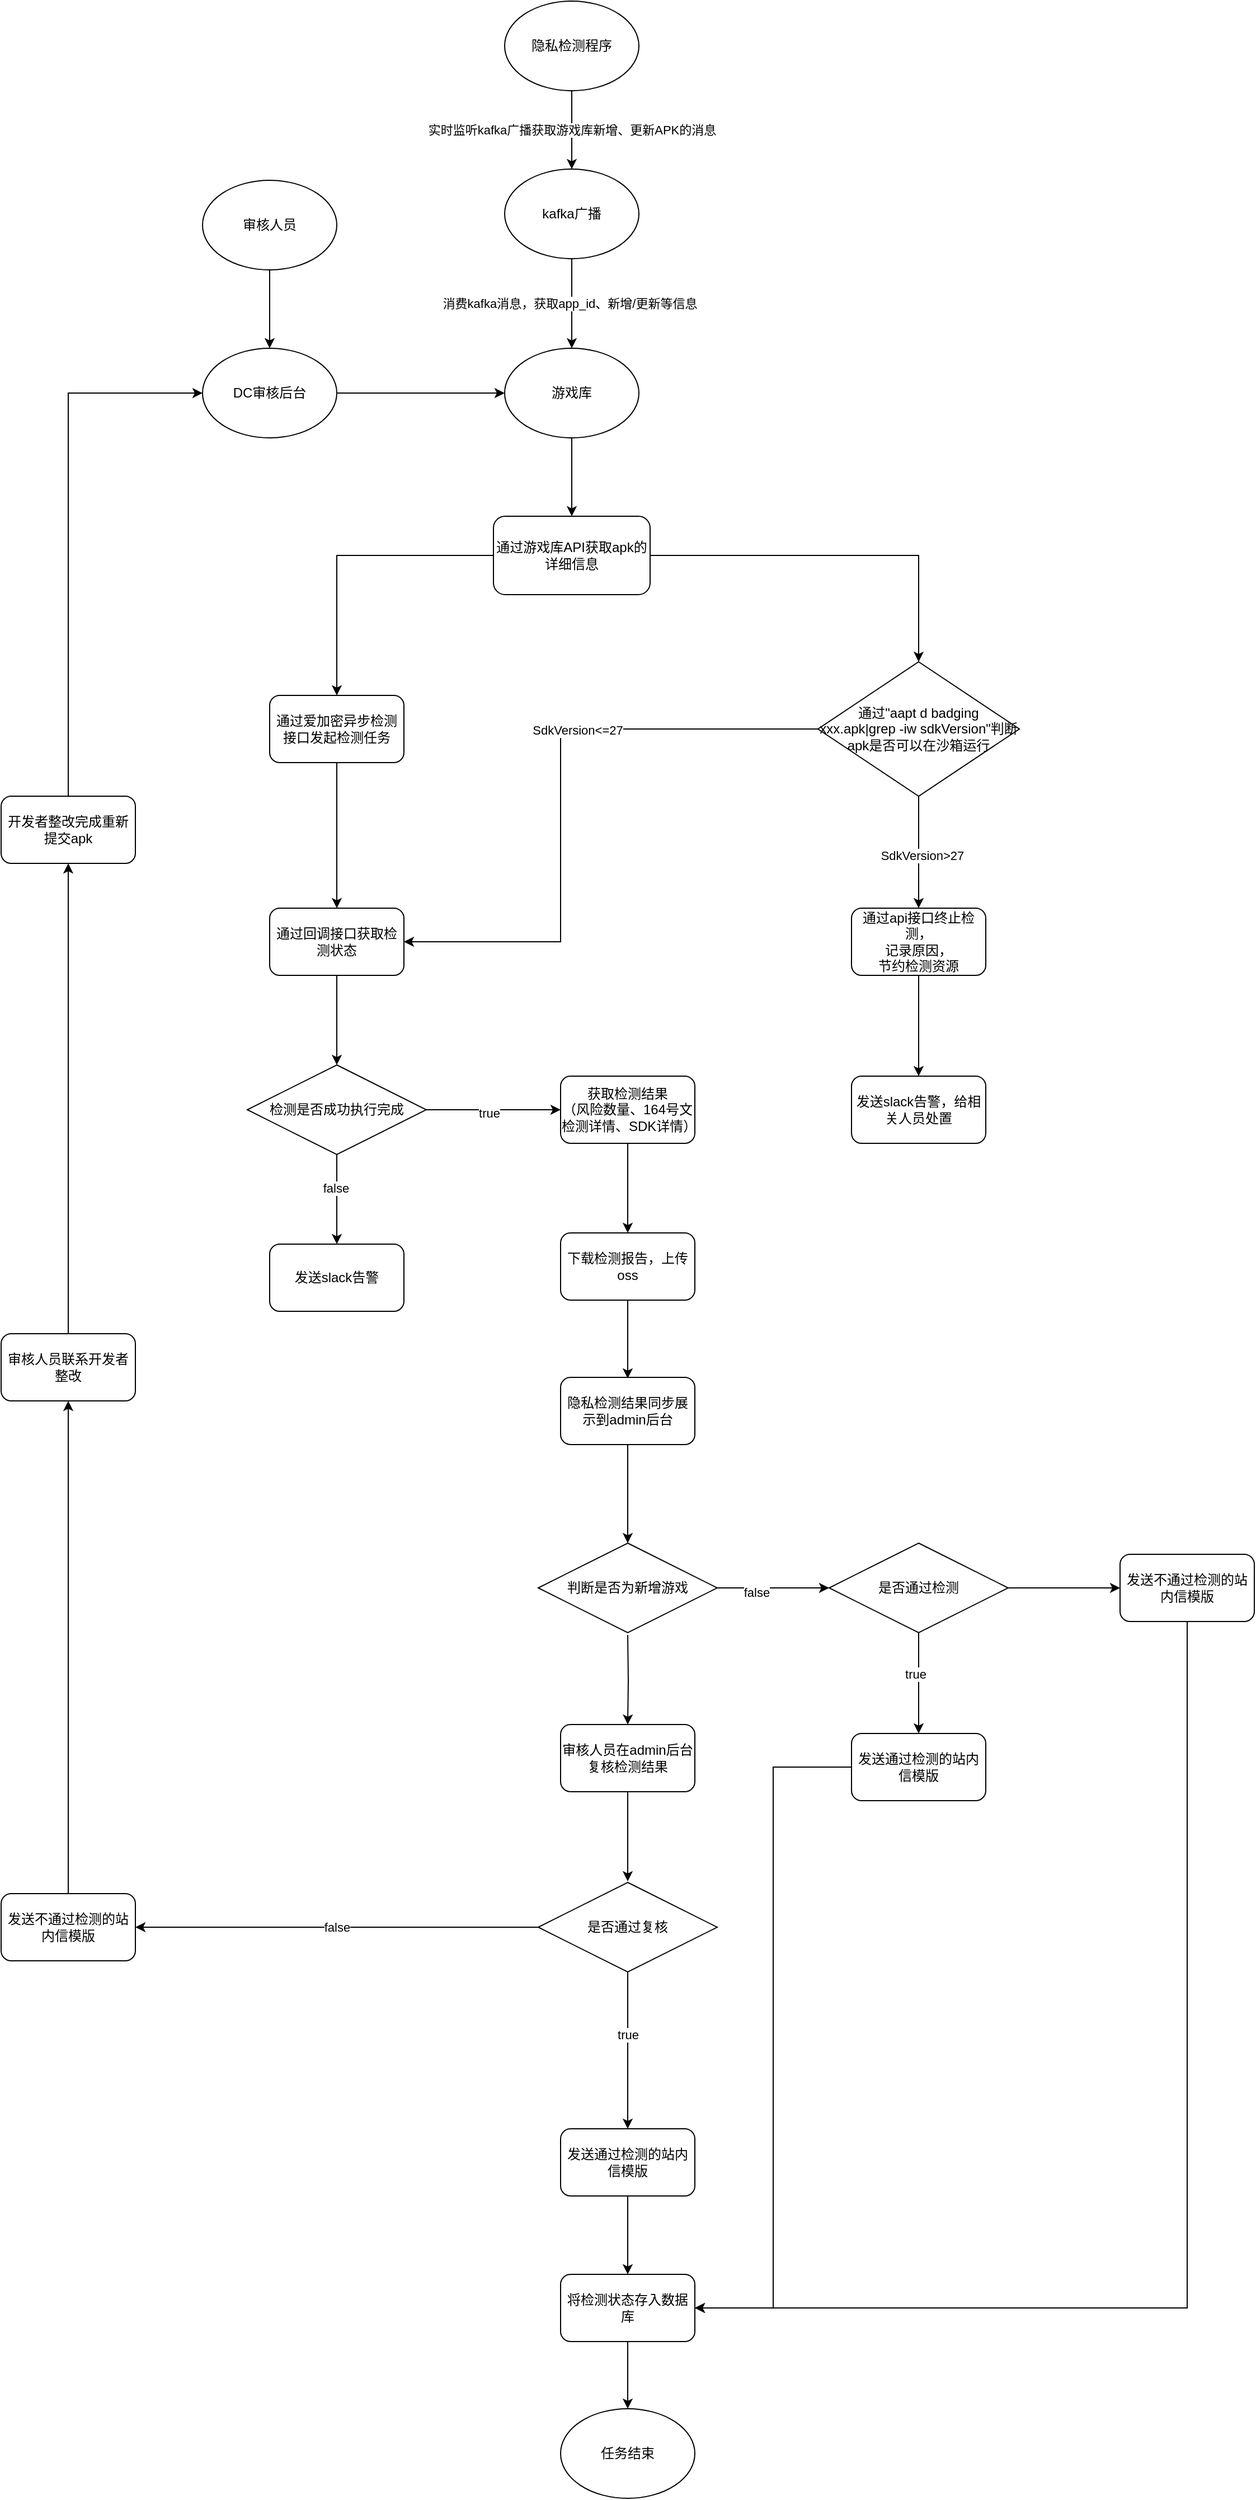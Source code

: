 <mxfile version="21.1.7" type="github">
  <diagram name="第 1 页" id="KsyFwEBQLVSapeG188eh">
    <mxGraphModel dx="2901" dy="2171" grid="1" gridSize="10" guides="1" tooltips="1" connect="1" arrows="1" fold="1" page="1" pageScale="1" pageWidth="827" pageHeight="1169" math="0" shadow="0">
      <root>
        <mxCell id="0" />
        <mxCell id="1" parent="0" />
        <mxCell id="-TGoujJZLbOlysH3lHsd-1" value="实时监听kafka广播获取游戏库新增、更新APK的消息" style="edgeStyle=orthogonalEdgeStyle;rounded=0;orthogonalLoop=1;jettySize=auto;html=1;entryX=0.5;entryY=0;entryDx=0;entryDy=0;" edge="1" parent="1" source="-TGoujJZLbOlysH3lHsd-2" target="-TGoujJZLbOlysH3lHsd-5">
          <mxGeometry relative="1" as="geometry" />
        </mxCell>
        <mxCell id="-TGoujJZLbOlysH3lHsd-2" value="隐私检测程序" style="ellipse;whiteSpace=wrap;html=1;" vertex="1" parent="1">
          <mxGeometry x="320" y="-140" width="120" height="80" as="geometry" />
        </mxCell>
        <mxCell id="-TGoujJZLbOlysH3lHsd-3" value="" style="edgeStyle=orthogonalEdgeStyle;rounded=0;orthogonalLoop=1;jettySize=auto;html=1;" edge="1" parent="1" source="-TGoujJZLbOlysH3lHsd-5" target="-TGoujJZLbOlysH3lHsd-49">
          <mxGeometry relative="1" as="geometry" />
        </mxCell>
        <mxCell id="-TGoujJZLbOlysH3lHsd-4" value="消费kafka消息，获取app_id、新增/更新等信息" style="edgeLabel;html=1;align=center;verticalAlign=middle;resizable=0;points=[];" vertex="1" connectable="0" parent="-TGoujJZLbOlysH3lHsd-3">
          <mxGeometry y="-2" relative="1" as="geometry">
            <mxPoint as="offset" />
          </mxGeometry>
        </mxCell>
        <mxCell id="-TGoujJZLbOlysH3lHsd-5" value="kafka广播" style="ellipse;whiteSpace=wrap;html=1;" vertex="1" parent="1">
          <mxGeometry x="320" y="10" width="120" height="80" as="geometry" />
        </mxCell>
        <mxCell id="-TGoujJZLbOlysH3lHsd-6" value="" style="edgeStyle=orthogonalEdgeStyle;rounded=0;orthogonalLoop=1;jettySize=auto;html=1;" edge="1" parent="1" source="-TGoujJZLbOlysH3lHsd-10" target="-TGoujJZLbOlysH3lHsd-15">
          <mxGeometry relative="1" as="geometry" />
        </mxCell>
        <mxCell id="-TGoujJZLbOlysH3lHsd-7" value="SdkVersion&amp;gt;27" style="edgeLabel;html=1;align=center;verticalAlign=middle;resizable=0;points=[];" vertex="1" connectable="0" parent="-TGoujJZLbOlysH3lHsd-6">
          <mxGeometry x="0.051" y="2" relative="1" as="geometry">
            <mxPoint x="1" as="offset" />
          </mxGeometry>
        </mxCell>
        <mxCell id="-TGoujJZLbOlysH3lHsd-8" style="edgeStyle=orthogonalEdgeStyle;rounded=0;orthogonalLoop=1;jettySize=auto;html=1;" edge="1" parent="1" source="-TGoujJZLbOlysH3lHsd-10" target="-TGoujJZLbOlysH3lHsd-19">
          <mxGeometry relative="1" as="geometry">
            <Array as="points">
              <mxPoint x="370" y="510" />
              <mxPoint x="370" y="700" />
            </Array>
          </mxGeometry>
        </mxCell>
        <mxCell id="-TGoujJZLbOlysH3lHsd-9" value="SdkVersion&amp;lt;=27" style="edgeLabel;html=1;align=center;verticalAlign=middle;resizable=0;points=[];" vertex="1" connectable="0" parent="-TGoujJZLbOlysH3lHsd-8">
          <mxGeometry x="-0.231" y="1" relative="1" as="geometry">
            <mxPoint as="offset" />
          </mxGeometry>
        </mxCell>
        <mxCell id="-TGoujJZLbOlysH3lHsd-10" value="通过&quot;aapt d badging xxx.apk|grep -iw sdkVersion&quot;判断apk是否可以在沙箱运行" style="rhombus;whiteSpace=wrap;html=1;" vertex="1" parent="1">
          <mxGeometry x="600" y="450" width="180" height="120" as="geometry" />
        </mxCell>
        <mxCell id="-TGoujJZLbOlysH3lHsd-11" value="" style="edgeStyle=orthogonalEdgeStyle;rounded=0;orthogonalLoop=1;jettySize=auto;html=1;" edge="1" parent="1" source="-TGoujJZLbOlysH3lHsd-13" target="-TGoujJZLbOlysH3lHsd-10">
          <mxGeometry relative="1" as="geometry" />
        </mxCell>
        <mxCell id="-TGoujJZLbOlysH3lHsd-12" value="" style="edgeStyle=orthogonalEdgeStyle;rounded=0;orthogonalLoop=1;jettySize=auto;html=1;" edge="1" parent="1" source="-TGoujJZLbOlysH3lHsd-13" target="-TGoujJZLbOlysH3lHsd-17">
          <mxGeometry relative="1" as="geometry" />
        </mxCell>
        <mxCell id="-TGoujJZLbOlysH3lHsd-13" value="通过游戏库API获取apk的详细信息" style="rounded=1;whiteSpace=wrap;html=1;" vertex="1" parent="1">
          <mxGeometry x="310" y="320" width="140" height="70" as="geometry" />
        </mxCell>
        <mxCell id="-TGoujJZLbOlysH3lHsd-14" style="edgeStyle=orthogonalEdgeStyle;rounded=0;orthogonalLoop=1;jettySize=auto;html=1;entryX=0.5;entryY=0;entryDx=0;entryDy=0;" edge="1" parent="1" source="-TGoujJZLbOlysH3lHsd-15" target="-TGoujJZLbOlysH3lHsd-30">
          <mxGeometry relative="1" as="geometry" />
        </mxCell>
        <mxCell id="-TGoujJZLbOlysH3lHsd-15" value="通过api接口终止检测，&lt;br&gt;记录原因，&lt;br&gt;节约检测资源" style="rounded=1;whiteSpace=wrap;html=1;" vertex="1" parent="1">
          <mxGeometry x="630" y="670" width="120" height="60" as="geometry" />
        </mxCell>
        <mxCell id="-TGoujJZLbOlysH3lHsd-16" value="" style="edgeStyle=orthogonalEdgeStyle;rounded=0;orthogonalLoop=1;jettySize=auto;html=1;" edge="1" parent="1" source="-TGoujJZLbOlysH3lHsd-17" target="-TGoujJZLbOlysH3lHsd-19">
          <mxGeometry relative="1" as="geometry" />
        </mxCell>
        <mxCell id="-TGoujJZLbOlysH3lHsd-17" value="通过爱加密异步检测接口发起检测任务" style="rounded=1;whiteSpace=wrap;html=1;" vertex="1" parent="1">
          <mxGeometry x="110" y="480" width="120" height="60" as="geometry" />
        </mxCell>
        <mxCell id="-TGoujJZLbOlysH3lHsd-18" value="" style="edgeStyle=orthogonalEdgeStyle;rounded=0;orthogonalLoop=1;jettySize=auto;html=1;" edge="1" parent="1" source="-TGoujJZLbOlysH3lHsd-19">
          <mxGeometry relative="1" as="geometry">
            <mxPoint x="170" y="810" as="targetPoint" />
          </mxGeometry>
        </mxCell>
        <mxCell id="-TGoujJZLbOlysH3lHsd-19" value="通过回调接口获取检测状态" style="rounded=1;whiteSpace=wrap;html=1;" vertex="1" parent="1">
          <mxGeometry x="110" y="670" width="120" height="60" as="geometry" />
        </mxCell>
        <mxCell id="-TGoujJZLbOlysH3lHsd-20" value="" style="edgeStyle=orthogonalEdgeStyle;rounded=0;orthogonalLoop=1;jettySize=auto;html=1;" edge="1" parent="1" source="-TGoujJZLbOlysH3lHsd-24">
          <mxGeometry relative="1" as="geometry">
            <mxPoint x="370" y="850" as="targetPoint" />
          </mxGeometry>
        </mxCell>
        <mxCell id="-TGoujJZLbOlysH3lHsd-21" value="true" style="edgeLabel;html=1;align=center;verticalAlign=middle;resizable=0;points=[];" vertex="1" connectable="0" parent="-TGoujJZLbOlysH3lHsd-20">
          <mxGeometry x="-0.073" y="-3" relative="1" as="geometry">
            <mxPoint as="offset" />
          </mxGeometry>
        </mxCell>
        <mxCell id="-TGoujJZLbOlysH3lHsd-22" value="" style="edgeStyle=orthogonalEdgeStyle;rounded=0;orthogonalLoop=1;jettySize=auto;html=1;" edge="1" parent="1" source="-TGoujJZLbOlysH3lHsd-24" target="-TGoujJZLbOlysH3lHsd-29">
          <mxGeometry relative="1" as="geometry" />
        </mxCell>
        <mxCell id="-TGoujJZLbOlysH3lHsd-23" value="false" style="edgeLabel;html=1;align=center;verticalAlign=middle;resizable=0;points=[];" vertex="1" connectable="0" parent="-TGoujJZLbOlysH3lHsd-22">
          <mxGeometry x="-0.25" y="-1" relative="1" as="geometry">
            <mxPoint as="offset" />
          </mxGeometry>
        </mxCell>
        <mxCell id="-TGoujJZLbOlysH3lHsd-24" value="检测是否成功执行完成" style="rhombus;whiteSpace=wrap;html=1;" vertex="1" parent="1">
          <mxGeometry x="90" y="810" width="160" height="80" as="geometry" />
        </mxCell>
        <mxCell id="-TGoujJZLbOlysH3lHsd-25" value="" style="edgeStyle=orthogonalEdgeStyle;rounded=0;orthogonalLoop=1;jettySize=auto;html=1;" edge="1" parent="1" source="-TGoujJZLbOlysH3lHsd-26" target="-TGoujJZLbOlysH3lHsd-28">
          <mxGeometry relative="1" as="geometry" />
        </mxCell>
        <mxCell id="-TGoujJZLbOlysH3lHsd-26" value="获取检测结果&lt;br&gt;（风险数量、164号文检测详情、SDK详情）" style="rounded=1;whiteSpace=wrap;html=1;" vertex="1" parent="1">
          <mxGeometry x="370" y="820" width="120" height="60" as="geometry" />
        </mxCell>
        <mxCell id="-TGoujJZLbOlysH3lHsd-27" value="" style="edgeStyle=orthogonalEdgeStyle;rounded=0;orthogonalLoop=1;jettySize=auto;html=1;" edge="1" parent="1" source="-TGoujJZLbOlysH3lHsd-28">
          <mxGeometry relative="1" as="geometry">
            <mxPoint x="430" y="1090" as="targetPoint" />
          </mxGeometry>
        </mxCell>
        <mxCell id="-TGoujJZLbOlysH3lHsd-28" value="下载检测报告，上传oss" style="rounded=1;whiteSpace=wrap;html=1;" vertex="1" parent="1">
          <mxGeometry x="370" y="960" width="120" height="60" as="geometry" />
        </mxCell>
        <mxCell id="-TGoujJZLbOlysH3lHsd-29" value="发送slack告警" style="rounded=1;whiteSpace=wrap;html=1;" vertex="1" parent="1">
          <mxGeometry x="110" y="970" width="120" height="60" as="geometry" />
        </mxCell>
        <mxCell id="-TGoujJZLbOlysH3lHsd-30" value="发送slack告警，给相关人员处置" style="rounded=1;whiteSpace=wrap;html=1;" vertex="1" parent="1">
          <mxGeometry x="630" y="820" width="120" height="60" as="geometry" />
        </mxCell>
        <mxCell id="-TGoujJZLbOlysH3lHsd-33" value="" style="edgeStyle=orthogonalEdgeStyle;rounded=0;orthogonalLoop=1;jettySize=auto;html=1;" edge="1" parent="1">
          <mxGeometry relative="1" as="geometry">
            <mxPoint x="610" y="1277" as="targetPoint" />
            <mxPoint x="510" y="1277" as="sourcePoint" />
          </mxGeometry>
        </mxCell>
        <mxCell id="-TGoujJZLbOlysH3lHsd-34" value="false" style="edgeLabel;html=1;align=center;verticalAlign=middle;resizable=0;points=[];" vertex="1" connectable="0" parent="-TGoujJZLbOlysH3lHsd-33">
          <mxGeometry x="-0.3" y="-4" relative="1" as="geometry">
            <mxPoint as="offset" />
          </mxGeometry>
        </mxCell>
        <mxCell id="-TGoujJZLbOlysH3lHsd-36" value="" style="edgeStyle=orthogonalEdgeStyle;rounded=0;orthogonalLoop=1;jettySize=auto;html=1;" edge="1" parent="1" source="-TGoujJZLbOlysH3lHsd-39" target="-TGoujJZLbOlysH3lHsd-41">
          <mxGeometry relative="1" as="geometry" />
        </mxCell>
        <mxCell id="-TGoujJZLbOlysH3lHsd-37" value="true" style="edgeLabel;html=1;align=center;verticalAlign=middle;resizable=0;points=[];" vertex="1" connectable="0" parent="-TGoujJZLbOlysH3lHsd-36">
          <mxGeometry x="-0.178" y="-3" relative="1" as="geometry">
            <mxPoint as="offset" />
          </mxGeometry>
        </mxCell>
        <mxCell id="-TGoujJZLbOlysH3lHsd-38" value="" style="edgeStyle=orthogonalEdgeStyle;rounded=0;orthogonalLoop=1;jettySize=auto;html=1;" edge="1" parent="1" source="-TGoujJZLbOlysH3lHsd-39" target="-TGoujJZLbOlysH3lHsd-43">
          <mxGeometry relative="1" as="geometry" />
        </mxCell>
        <mxCell id="-TGoujJZLbOlysH3lHsd-39" value="是否通过检测" style="rhombus;whiteSpace=wrap;html=1;" vertex="1" parent="1">
          <mxGeometry x="610" y="1237" width="160" height="80" as="geometry" />
        </mxCell>
        <mxCell id="-TGoujJZLbOlysH3lHsd-40" style="edgeStyle=orthogonalEdgeStyle;rounded=0;orthogonalLoop=1;jettySize=auto;html=1;entryX=1;entryY=0.5;entryDx=0;entryDy=0;" edge="1" parent="1" source="-TGoujJZLbOlysH3lHsd-41" target="-TGoujJZLbOlysH3lHsd-65">
          <mxGeometry relative="1" as="geometry" />
        </mxCell>
        <mxCell id="-TGoujJZLbOlysH3lHsd-41" value="发送通过检测的站内信模版" style="rounded=1;whiteSpace=wrap;html=1;" vertex="1" parent="1">
          <mxGeometry x="630" y="1407" width="120" height="60" as="geometry" />
        </mxCell>
        <mxCell id="-TGoujJZLbOlysH3lHsd-42" style="edgeStyle=orthogonalEdgeStyle;rounded=0;orthogonalLoop=1;jettySize=auto;html=1;entryX=1;entryY=0.5;entryDx=0;entryDy=0;" edge="1" parent="1" source="-TGoujJZLbOlysH3lHsd-43" target="-TGoujJZLbOlysH3lHsd-65">
          <mxGeometry relative="1" as="geometry">
            <Array as="points">
              <mxPoint x="930" y="1920" />
            </Array>
          </mxGeometry>
        </mxCell>
        <mxCell id="-TGoujJZLbOlysH3lHsd-43" value="发送不通过检测的站内信模版" style="rounded=1;whiteSpace=wrap;html=1;" vertex="1" parent="1">
          <mxGeometry x="870" y="1247" width="120" height="60" as="geometry" />
        </mxCell>
        <mxCell id="-TGoujJZLbOlysH3lHsd-44" value="" style="edgeStyle=orthogonalEdgeStyle;rounded=0;orthogonalLoop=1;jettySize=auto;html=1;" edge="1" parent="1" target="-TGoujJZLbOlysH3lHsd-47">
          <mxGeometry relative="1" as="geometry">
            <mxPoint x="430" y="1319" as="sourcePoint" />
          </mxGeometry>
        </mxCell>
        <mxCell id="-TGoujJZLbOlysH3lHsd-46" value="" style="edgeStyle=orthogonalEdgeStyle;rounded=0;orthogonalLoop=1;jettySize=auto;html=1;" edge="1" parent="1" source="-TGoujJZLbOlysH3lHsd-47">
          <mxGeometry relative="1" as="geometry">
            <mxPoint x="430" y="1539" as="targetPoint" />
          </mxGeometry>
        </mxCell>
        <mxCell id="-TGoujJZLbOlysH3lHsd-47" value="审核人员在admin后台复核检测结果" style="rounded=1;whiteSpace=wrap;html=1;" vertex="1" parent="1">
          <mxGeometry x="370" y="1399" width="120" height="60" as="geometry" />
        </mxCell>
        <mxCell id="-TGoujJZLbOlysH3lHsd-48" value="" style="edgeStyle=orthogonalEdgeStyle;rounded=0;orthogonalLoop=1;jettySize=auto;html=1;" edge="1" parent="1" source="-TGoujJZLbOlysH3lHsd-49" target="-TGoujJZLbOlysH3lHsd-13">
          <mxGeometry relative="1" as="geometry" />
        </mxCell>
        <mxCell id="-TGoujJZLbOlysH3lHsd-49" value="游戏库" style="ellipse;whiteSpace=wrap;html=1;" vertex="1" parent="1">
          <mxGeometry x="320" y="170" width="120" height="80" as="geometry" />
        </mxCell>
        <mxCell id="-TGoujJZLbOlysH3lHsd-50" style="edgeStyle=orthogonalEdgeStyle;rounded=0;orthogonalLoop=1;jettySize=auto;html=1;entryX=0;entryY=0.5;entryDx=0;entryDy=0;" edge="1" parent="1" source="-TGoujJZLbOlysH3lHsd-51" target="-TGoujJZLbOlysH3lHsd-49">
          <mxGeometry relative="1" as="geometry" />
        </mxCell>
        <mxCell id="-TGoujJZLbOlysH3lHsd-51" value="DC审核后台" style="ellipse;whiteSpace=wrap;html=1;" vertex="1" parent="1">
          <mxGeometry x="50" y="170" width="120" height="80" as="geometry" />
        </mxCell>
        <mxCell id="-TGoujJZLbOlysH3lHsd-52" style="edgeStyle=orthogonalEdgeStyle;rounded=0;orthogonalLoop=1;jettySize=auto;html=1;entryX=0.5;entryY=0;entryDx=0;entryDy=0;" edge="1" parent="1" source="-TGoujJZLbOlysH3lHsd-53" target="-TGoujJZLbOlysH3lHsd-51">
          <mxGeometry relative="1" as="geometry" />
        </mxCell>
        <mxCell id="-TGoujJZLbOlysH3lHsd-53" value="审核人员" style="ellipse;whiteSpace=wrap;html=1;" vertex="1" parent="1">
          <mxGeometry x="50" y="20" width="120" height="80" as="geometry" />
        </mxCell>
        <mxCell id="-TGoujJZLbOlysH3lHsd-54" value="false" style="edgeStyle=orthogonalEdgeStyle;rounded=0;orthogonalLoop=1;jettySize=auto;html=1;entryX=1;entryY=0.5;entryDx=0;entryDy=0;" edge="1" parent="1" source="-TGoujJZLbOlysH3lHsd-57" target="-TGoujJZLbOlysH3lHsd-59">
          <mxGeometry relative="1" as="geometry" />
        </mxCell>
        <mxCell id="-TGoujJZLbOlysH3lHsd-55" style="edgeStyle=orthogonalEdgeStyle;rounded=0;orthogonalLoop=1;jettySize=auto;html=1;" edge="1" parent="1" source="-TGoujJZLbOlysH3lHsd-57">
          <mxGeometry relative="1" as="geometry">
            <mxPoint x="430" y="1760" as="targetPoint" />
          </mxGeometry>
        </mxCell>
        <mxCell id="-TGoujJZLbOlysH3lHsd-56" value="true" style="edgeLabel;html=1;align=center;verticalAlign=middle;resizable=0;points=[];" vertex="1" connectable="0" parent="-TGoujJZLbOlysH3lHsd-55">
          <mxGeometry x="-0.211" relative="1" as="geometry">
            <mxPoint as="offset" />
          </mxGeometry>
        </mxCell>
        <mxCell id="-TGoujJZLbOlysH3lHsd-57" value="是否通过复核" style="rhombus;whiteSpace=wrap;html=1;" vertex="1" parent="1">
          <mxGeometry x="350" y="1540" width="160" height="80" as="geometry" />
        </mxCell>
        <mxCell id="-TGoujJZLbOlysH3lHsd-58" value="" style="edgeStyle=orthogonalEdgeStyle;rounded=0;orthogonalLoop=1;jettySize=auto;html=1;" edge="1" parent="1" source="-TGoujJZLbOlysH3lHsd-59" target="-TGoujJZLbOlysH3lHsd-61">
          <mxGeometry relative="1" as="geometry" />
        </mxCell>
        <mxCell id="-TGoujJZLbOlysH3lHsd-59" value="发送不通过检测的站内信模版" style="rounded=1;whiteSpace=wrap;html=1;" vertex="1" parent="1">
          <mxGeometry x="-130" y="1550" width="120" height="60" as="geometry" />
        </mxCell>
        <mxCell id="-TGoujJZLbOlysH3lHsd-60" value="" style="edgeStyle=orthogonalEdgeStyle;rounded=0;orthogonalLoop=1;jettySize=auto;html=1;" edge="1" parent="1" source="-TGoujJZLbOlysH3lHsd-61" target="-TGoujJZLbOlysH3lHsd-63">
          <mxGeometry relative="1" as="geometry" />
        </mxCell>
        <mxCell id="-TGoujJZLbOlysH3lHsd-61" value="审核人员联系开发者整改" style="rounded=1;whiteSpace=wrap;html=1;" vertex="1" parent="1">
          <mxGeometry x="-130" y="1050" width="120" height="60" as="geometry" />
        </mxCell>
        <mxCell id="-TGoujJZLbOlysH3lHsd-62" style="edgeStyle=orthogonalEdgeStyle;rounded=0;orthogonalLoop=1;jettySize=auto;html=1;entryX=0;entryY=0.5;entryDx=0;entryDy=0;" edge="1" parent="1" source="-TGoujJZLbOlysH3lHsd-63" target="-TGoujJZLbOlysH3lHsd-51">
          <mxGeometry relative="1" as="geometry">
            <Array as="points">
              <mxPoint x="-70" y="210" />
            </Array>
          </mxGeometry>
        </mxCell>
        <mxCell id="-TGoujJZLbOlysH3lHsd-63" value="开发者整改完成重新提交apk" style="rounded=1;whiteSpace=wrap;html=1;" vertex="1" parent="1">
          <mxGeometry x="-130" y="570" width="120" height="60" as="geometry" />
        </mxCell>
        <mxCell id="-TGoujJZLbOlysH3lHsd-64" value="" style="edgeStyle=orthogonalEdgeStyle;rounded=0;orthogonalLoop=1;jettySize=auto;html=1;" edge="1" parent="1" source="-TGoujJZLbOlysH3lHsd-65" target="-TGoujJZLbOlysH3lHsd-68">
          <mxGeometry relative="1" as="geometry" />
        </mxCell>
        <mxCell id="-TGoujJZLbOlysH3lHsd-65" value="将检测状态存入数据库" style="rounded=1;whiteSpace=wrap;html=1;" vertex="1" parent="1">
          <mxGeometry x="370" y="1890" width="120" height="60" as="geometry" />
        </mxCell>
        <mxCell id="-TGoujJZLbOlysH3lHsd-66" value="" style="edgeStyle=orthogonalEdgeStyle;rounded=0;orthogonalLoop=1;jettySize=auto;html=1;" edge="1" parent="1" source="-TGoujJZLbOlysH3lHsd-67" target="-TGoujJZLbOlysH3lHsd-65">
          <mxGeometry relative="1" as="geometry" />
        </mxCell>
        <mxCell id="-TGoujJZLbOlysH3lHsd-67" value="发送通过检测的站内信模版" style="rounded=1;whiteSpace=wrap;html=1;" vertex="1" parent="1">
          <mxGeometry x="370" y="1760" width="120" height="60" as="geometry" />
        </mxCell>
        <mxCell id="-TGoujJZLbOlysH3lHsd-68" value="任务结束" style="ellipse;whiteSpace=wrap;html=1;" vertex="1" parent="1">
          <mxGeometry x="370" y="2010" width="120" height="80" as="geometry" />
        </mxCell>
        <mxCell id="-TGoujJZLbOlysH3lHsd-71" style="edgeStyle=orthogonalEdgeStyle;rounded=0;orthogonalLoop=1;jettySize=auto;html=1;entryX=0.5;entryY=0;entryDx=0;entryDy=0;" edge="1" parent="1" source="-TGoujJZLbOlysH3lHsd-69" target="-TGoujJZLbOlysH3lHsd-70">
          <mxGeometry relative="1" as="geometry" />
        </mxCell>
        <mxCell id="-TGoujJZLbOlysH3lHsd-69" value="隐私检测结果同步展示到admin后台" style="rounded=1;whiteSpace=wrap;html=1;" vertex="1" parent="1">
          <mxGeometry x="370" y="1089" width="120" height="60" as="geometry" />
        </mxCell>
        <mxCell id="-TGoujJZLbOlysH3lHsd-70" value="判断是否为新增游戏" style="rhombus;whiteSpace=wrap;html=1;" vertex="1" parent="1">
          <mxGeometry x="350" y="1237" width="160" height="80" as="geometry" />
        </mxCell>
      </root>
    </mxGraphModel>
  </diagram>
</mxfile>
